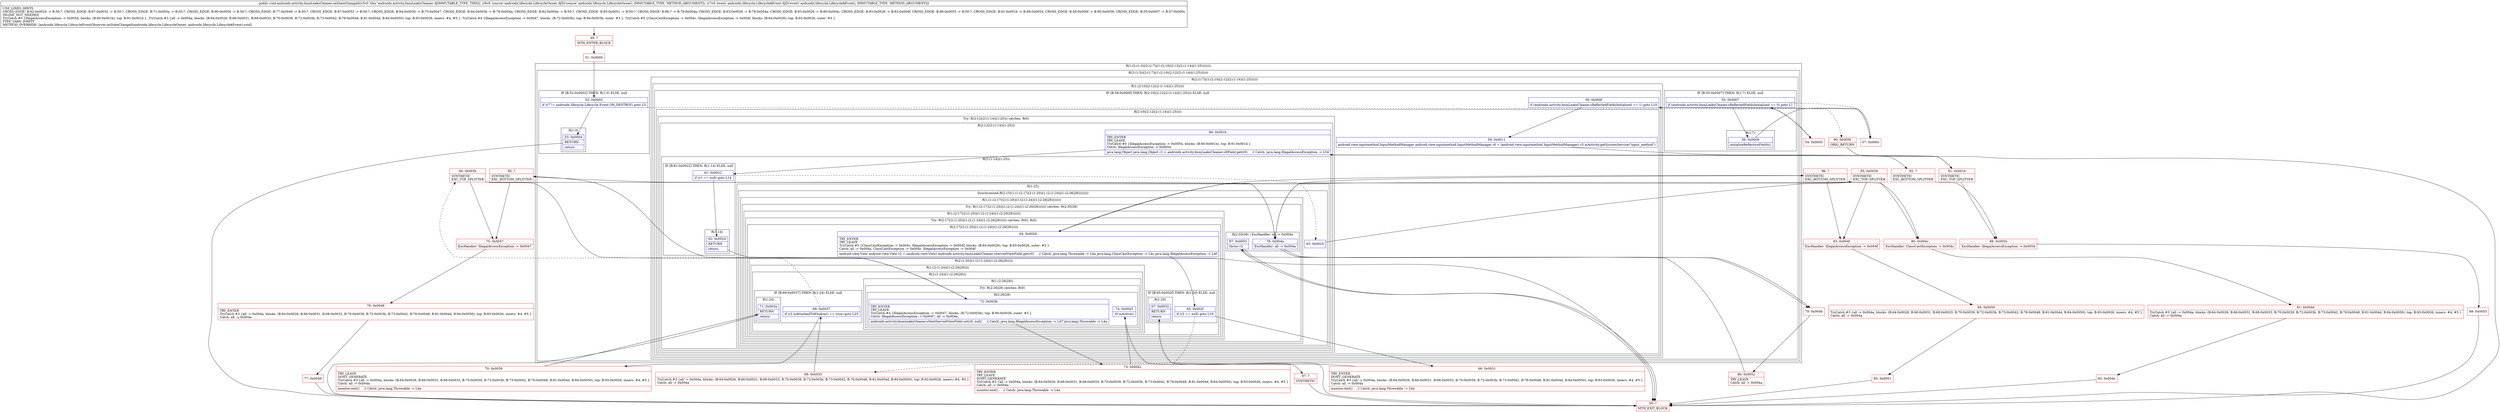 digraph "CFG forandroidx.activity.ImmLeaksCleaner.onStateChanged(Landroidx\/lifecycle\/LifecycleOwner;Landroidx\/lifecycle\/Lifecycle$Event;)V" {
subgraph cluster_Region_1587802303 {
label = "R(1:(2:(1:3)|(2:(1:7)|(1:(2:10|(2:12|(2:(1:14)|(1:25))))))))";
node [shape=record,color=blue];
subgraph cluster_Region_1188083142 {
label = "R(2:(1:3)|(2:(1:7)|(1:(2:10|(2:12|(2:(1:14)|(1:25)))))))";
node [shape=record,color=blue];
subgraph cluster_IfRegion_152054456 {
label = "IF [B:52:0x0002] THEN: R(1:3) ELSE: null";
node [shape=record,color=blue];
Node_52 [shape=record,label="{52\:\ 0x0002|if (r7 != androidx.lifecycle.Lifecycle.Event.ON_DESTROY) goto L3\l}"];
subgraph cluster_Region_1389405821 {
label = "R(1:3)";
node [shape=record,color=blue];
Node_53 [shape=record,label="{53\:\ 0x0004|RETURN\l|return\l}"];
}
}
subgraph cluster_Region_322409104 {
label = "R(2:(1:7)|(1:(2:10|(2:12|(2:(1:14)|(1:25))))))";
node [shape=record,color=blue];
subgraph cluster_IfRegion_1342860213 {
label = "IF [B:55:0x0007] THEN: R(1:7) ELSE: null";
node [shape=record,color=blue];
Node_55 [shape=record,label="{55\:\ 0x0007|if (androidx.activity.ImmLeaksCleaner.sReflectedFieldsInitialized == 0) goto L7\l}"];
subgraph cluster_Region_1489489638 {
label = "R(1:7)";
node [shape=record,color=blue];
Node_56 [shape=record,label="{56\:\ 0x0009|initializeReflectiveFields()\l}"];
}
}
subgraph cluster_Region_259225805 {
label = "R(1:(2:10|(2:12|(2:(1:14)|(1:25)))))";
node [shape=record,color=blue];
subgraph cluster_IfRegion_545249441 {
label = "IF [B:58:0x000f] THEN: R(2:10|(2:12|(2:(1:14)|(1:25)))) ELSE: null";
node [shape=record,color=blue];
Node_58 [shape=record,label="{58\:\ 0x000f|if (androidx.activity.ImmLeaksCleaner.sReflectedFieldsInitialized == 1) goto L10\l}"];
subgraph cluster_Region_402815690 {
label = "R(2:10|(2:12|(2:(1:14)|(1:25))))";
node [shape=record,color=blue];
Node_59 [shape=record,label="{59\:\ 0x0011|android.view.inputmethod.InputMethodManager android.view.inputmethod.InputMethodManager r0 = (android.view.inputmethod.InputMethodManager) r5.mActivity.getSystemService(\"input_method\")\l}"];
subgraph cluster_TryCatchRegion_590039256 {
label = "Try: R(2:12|(2:(1:14)|(1:25))) catches: R(0)";
node [shape=record,color=blue];
subgraph cluster_Region_1654643319 {
label = "R(2:12|(2:(1:14)|(1:25)))";
node [shape=record,color=blue];
Node_60 [shape=record,label="{60\:\ 0x001b|TRY_ENTER\lTRY_LEAVE\lTryCatch #0 \{IllegalAccessException \-\> 0x0054, blocks: (B:60:0x001b), top: B:91:0x001b \}\lCatch: IllegalAccessException \-\> 0x0054\l|java.lang.Object java.lang.Object r1 = androidx.activity.ImmLeaksCleaner.sHField.get(r0)     \/\/ Catch: java.lang.IllegalAccessException \-\> L54\l}"];
subgraph cluster_Region_1165820581 {
label = "R(2:(1:14)|(1:25))";
node [shape=record,color=blue];
subgraph cluster_IfRegion_89118617 {
label = "IF [B:61:0x0022] THEN: R(1:14) ELSE: null";
node [shape=record,color=blue];
Node_61 [shape=record,label="{61\:\ 0x0022|if (r1 == null) goto L14\l}"];
subgraph cluster_Region_1373421527 {
label = "R(1:14)";
node [shape=record,color=blue];
Node_62 [shape=record,label="{62\:\ 0x0024|RETURN\l|return\l}"];
}
}
subgraph cluster_Region_263770013 {
label = "R(1:25)";
node [shape=record,color=blue];
subgraph cluster_SynchronizedRegion_429910309 {
label = "Synchronized:R(2:15|(1:(1:(2:17|(2:(1:20)|(1:(2:(1:24)|(1:(2:26|28)))))))))";
node [shape=record,color=blue];
Node_63 [shape=record,label="{63\:\ 0x0025}"];
subgraph cluster_Region_1990994746 {
label = "R(1:(1:(2:17|(2:(1:20)|(1:(2:(1:24)|(1:(2:26|28))))))))";
node [shape=record,color=blue];
subgraph cluster_TryCatchRegion_1542023008 {
label = "Try: R(1:(2:17|(2:(1:20)|(1:(2:(1:24)|(1:(2:26|28))))))) catches: R(2:35|38)";
node [shape=record,color=blue];
subgraph cluster_Region_1879001549 {
label = "R(1:(2:17|(2:(1:20)|(1:(2:(1:24)|(1:(2:26|28)))))))";
node [shape=record,color=blue];
subgraph cluster_TryCatchRegion_653436808 {
label = "Try: R(2:17|(2:(1:20)|(1:(2:(1:24)|(1:(2:26|28)))))) catches: R(0), R(0)";
node [shape=record,color=blue];
subgraph cluster_Region_1589044934 {
label = "R(2:17|(2:(1:20)|(1:(2:(1:24)|(1:(2:26|28))))))";
node [shape=record,color=blue];
Node_64 [shape=record,label="{64\:\ 0x0026|TRY_ENTER\lTRY_LEAVE\lTryCatch #5 \{ClassCastException \-\> 0x004c, IllegalAccessException \-\> 0x004f, blocks: (B:64:0x0026), top: B:93:0x0026, outer: #3 \}\lCatch: all \-\> 0x004a, ClassCastException \-\> 0x004c, IllegalAccessException \-\> 0x004f\l|android.view.View android.view.View r2 = (android.view.View) androidx.activity.ImmLeaksCleaner.sServedViewField.get(r0)     \/\/ Catch: java.lang.Throwable \-\> L4a java.lang.ClassCastException \-\> L4c java.lang.IllegalAccessException \-\> L4f\l}"];
subgraph cluster_Region_823180695 {
label = "R(2:(1:20)|(1:(2:(1:24)|(1:(2:26|28)))))";
node [shape=record,color=blue];
subgraph cluster_IfRegion_1886829574 {
label = "IF [B:65:0x002f] THEN: R(1:20) ELSE: null";
node [shape=record,color=blue];
Node_65 [shape=record,label="{65\:\ 0x002f|if (r2 == null) goto L19\l}"];
subgraph cluster_Region_567418546 {
label = "R(1:20)";
node [shape=record,color=blue];
Node_67 [shape=record,label="{67\:\ 0x0032|RETURN\l|return\l}"];
}
}
subgraph cluster_Region_888576612 {
label = "R(1:(2:(1:24)|(1:(2:26|28))))";
node [shape=record,color=blue];
subgraph cluster_Region_118207893 {
label = "R(2:(1:24)|(1:(2:26|28)))";
node [shape=record,color=blue];
subgraph cluster_IfRegion_2141984579 {
label = "IF [B:69:0x0037] THEN: R(1:24) ELSE: null";
node [shape=record,color=blue];
Node_69 [shape=record,label="{69\:\ 0x0037|if (r2.isAttachedToWindow() == true) goto L23\l}"];
subgraph cluster_Region_868437222 {
label = "R(1:24)";
node [shape=record,color=blue];
Node_71 [shape=record,label="{71\:\ 0x003a|RETURN\l|return\l}"];
}
}
subgraph cluster_Region_47571874 {
label = "R(1:(2:26|28))";
node [shape=record,color=blue];
subgraph cluster_TryCatchRegion_40926246 {
label = "Try: R(2:26|28) catches: R(0)";
node [shape=record,color=blue];
subgraph cluster_Region_235940027 {
label = "R(2:26|28)";
node [shape=record,color=blue];
Node_72 [shape=record,label="{72\:\ 0x003b|TRY_ENTER\lTRY_LEAVE\lTryCatch #4 \{IllegalAccessException \-\> 0x0047, blocks: (B:72:0x003b), top: B:94:0x003b, outer: #3 \}\lCatch: IllegalAccessException \-\> 0x0047, all \-\> 0x004a\l|androidx.activity.ImmLeaksCleaner.sNextServedViewField.set(r0, null)     \/\/ Catch: java.lang.IllegalAccessException \-\> L47 java.lang.Throwable \-\> L4a\l}"];
Node_74 [shape=record,label="{74\:\ 0x0043|r0.isActive()\l}"];
}
subgraph cluster_Region_1485690592 {
label = "R(0) | ExcHandler: IllegalAccessException \-\> 0x0047\l";
node [shape=record,color=blue];
}
}
}
}
}
}
}
subgraph cluster_Region_1895830891 {
label = "R(0) | ExcHandler: ClassCastException \-\> 0x004c\l";
node [shape=record,color=blue];
}
subgraph cluster_Region_1550135322 {
label = "R(0) | ExcHandler: IllegalAccessException \-\> 0x004f\l";
node [shape=record,color=blue];
}
}
}
subgraph cluster_Region_1576396540 {
label = "R(2:35|38) | ExcHandler: all \-\> 0x004a\l";
node [shape=record,color=blue];
Node_78 [shape=record,label="{78\:\ 0x004a|ExcHandler: all \-\> 0x004a\l}"];
Node_87 [shape=record,label="{87\:\ 0x0053|throw r2\l}"];
}
}
}
}
}
}
}
subgraph cluster_Region_1803092340 {
label = "R(0) | ExcHandler: IllegalAccessException \-\> 0x0054\l";
node [shape=record,color=blue];
}
}
}
}
}
}
}
}
subgraph cluster_Region_1803092340 {
label = "R(0) | ExcHandler: IllegalAccessException \-\> 0x0054\l";
node [shape=record,color=blue];
}
subgraph cluster_Region_1550135322 {
label = "R(0) | ExcHandler: IllegalAccessException \-\> 0x004f\l";
node [shape=record,color=blue];
}
subgraph cluster_Region_1895830891 {
label = "R(0) | ExcHandler: ClassCastException \-\> 0x004c\l";
node [shape=record,color=blue];
}
subgraph cluster_Region_1576396540 {
label = "R(2:35|38) | ExcHandler: all \-\> 0x004a\l";
node [shape=record,color=blue];
Node_78 [shape=record,label="{78\:\ 0x004a|ExcHandler: all \-\> 0x004a\l}"];
Node_87 [shape=record,label="{87\:\ 0x0053|throw r2\l}"];
}
subgraph cluster_Region_1485690592 {
label = "R(0) | ExcHandler: IllegalAccessException \-\> 0x0047\l";
node [shape=record,color=blue];
}
Node_49 [shape=record,color=red,label="{49\:\ ?|MTH_ENTER_BLOCK\l}"];
Node_51 [shape=record,color=red,label="{51\:\ 0x0000}"];
Node_50 [shape=record,color=red,label="{50\:\ ?|MTH_EXIT_BLOCK\l}"];
Node_54 [shape=record,color=red,label="{54\:\ 0x0005}"];
Node_57 [shape=record,color=red,label="{57\:\ 0x000c}"];
Node_91 [shape=record,color=red,label="{91\:\ 0x001b|SYNTHETIC\lEXC_TOP_SPLITTER\l}"];
Node_93 [shape=record,color=red,label="{93\:\ 0x0026|SYNTHETIC\lEXC_TOP_SPLITTER\l}"];
Node_66 [shape=record,color=red,label="{66\:\ 0x0031|TRY_ENTER\lDONT_GENERATE\lTryCatch #3 \{all \-\> 0x004a, blocks: (B:64:0x0026, B:66:0x0031, B:68:0x0033, B:70:0x0039, B:72:0x003b, B:73:0x0042, B:76:0x0048, B:81:0x004d, B:84:0x0050), top: B:93:0x0026, inners: #4, #5 \}\lCatch: all \-\> 0x004a\l|monitor\-exit()     \/\/ Catch: java.lang.Throwable \-\> L4a\l}"];
Node_68 [shape=record,color=red,label="{68\:\ 0x0033|TryCatch #3 \{all \-\> 0x004a, blocks: (B:64:0x0026, B:66:0x0031, B:68:0x0033, B:70:0x0039, B:72:0x003b, B:73:0x0042, B:76:0x0048, B:81:0x004d, B:84:0x0050), top: B:93:0x0026, inners: #4, #5 \}\lCatch: all \-\> 0x004a\l}"];
Node_70 [shape=record,color=red,label="{70\:\ 0x0039|TRY_LEAVE\lDONT_GENERATE\lTryCatch #3 \{all \-\> 0x004a, blocks: (B:64:0x0026, B:66:0x0031, B:68:0x0033, B:70:0x0039, B:72:0x003b, B:73:0x0042, B:76:0x0048, B:81:0x004d, B:84:0x0050), top: B:93:0x0026, inners: #4, #5 \}\lCatch: all \-\> 0x004a\l|monitor\-exit()     \/\/ Catch: java.lang.Throwable \-\> L4a\l}"];
Node_94 [shape=record,color=red,label="{94\:\ 0x003b|SYNTHETIC\lEXC_TOP_SPLITTER\l}"];
Node_73 [shape=record,color=red,label="{73\:\ 0x0042|TRY_ENTER\lTRY_LEAVE\lDONT_GENERATE\lTryCatch #3 \{all \-\> 0x004a, blocks: (B:64:0x0026, B:66:0x0031, B:68:0x0033, B:70:0x0039, B:72:0x003b, B:73:0x0042, B:76:0x0048, B:81:0x004d, B:84:0x0050), top: B:93:0x0026, inners: #4, #5 \}\lCatch: all \-\> 0x004a\l|monitor\-exit()     \/\/ Catch: java.lang.Throwable \-\> L4a\l}"];
Node_97 [shape=record,color=red,label="{97\:\ ?|SYNTHETIC\l}"];
Node_95 [shape=record,color=red,label="{95\:\ ?|SYNTHETIC\lEXC_BOTTOM_SPLITTER\l}"];
Node_75 [shape=record,color=red,label="{75\:\ 0x0047|ExcHandler: IllegalAccessException \-\> 0x0047\l}"];
Node_76 [shape=record,color=red,label="{76\:\ 0x0048|TRY_ENTER\lTryCatch #3 \{all \-\> 0x004a, blocks: (B:64:0x0026, B:66:0x0031, B:68:0x0033, B:70:0x0039, B:72:0x003b, B:73:0x0042, B:76:0x0048, B:81:0x004d, B:84:0x0050), top: B:93:0x0026, inners: #4, #5 \}\lCatch: all \-\> 0x004a\l}"];
Node_77 [shape=record,color=red,label="{77\:\ 0x0049}"];
Node_96 [shape=record,color=red,label="{96\:\ ?|SYNTHETIC\lEXC_BOTTOM_SPLITTER\l}"];
Node_79 [shape=record,color=red,label="{79\:\ 0x004b}"];
Node_86 [shape=record,color=red,label="{86\:\ 0x0052|TRY_LEAVE\lCatch: all \-\> 0x004a\l}"];
Node_80 [shape=record,color=red,label="{80\:\ 0x004c|ExcHandler: ClassCastException \-\> 0x004c\l}"];
Node_81 [shape=record,color=red,label="{81\:\ 0x004d|TryCatch #3 \{all \-\> 0x004a, blocks: (B:64:0x0026, B:66:0x0031, B:68:0x0033, B:70:0x0039, B:72:0x003b, B:73:0x0042, B:76:0x0048, B:81:0x004d, B:84:0x0050), top: B:93:0x0026, inners: #4, #5 \}\lCatch: all \-\> 0x004a\l}"];
Node_82 [shape=record,color=red,label="{82\:\ 0x004e}"];
Node_83 [shape=record,color=red,label="{83\:\ 0x004f|ExcHandler: IllegalAccessException \-\> 0x004f\l}"];
Node_84 [shape=record,color=red,label="{84\:\ 0x0050|TryCatch #3 \{all \-\> 0x004a, blocks: (B:64:0x0026, B:66:0x0031, B:68:0x0033, B:70:0x0039, B:72:0x003b, B:73:0x0042, B:76:0x0048, B:81:0x004d, B:84:0x0050), top: B:93:0x0026, inners: #4, #5 \}\lCatch: all \-\> 0x004a\l}"];
Node_85 [shape=record,color=red,label="{85\:\ 0x0051}"];
Node_92 [shape=record,color=red,label="{92\:\ ?|SYNTHETIC\lEXC_BOTTOM_SPLITTER\l}"];
Node_88 [shape=record,color=red,label="{88\:\ 0x0054|ExcHandler: IllegalAccessException \-\> 0x0054\l}"];
Node_89 [shape=record,color=red,label="{89\:\ 0x0055}"];
Node_90 [shape=record,color=red,label="{90\:\ 0x0056|ORIG_RETURN\l}"];
MethodNode[shape=record,label="{public void androidx.activity.ImmLeaksCleaner.onStateChanged((r5v0 'this' androidx.activity.ImmLeaksCleaner A[IMMUTABLE_TYPE, THIS]), (r6v0 'source' androidx.lifecycle.LifecycleOwner A[D('source' androidx.lifecycle.LifecycleOwner), IMMUTABLE_TYPE, METHOD_ARGUMENT]), (r7v0 'event' androidx.lifecycle.Lifecycle$Event A[D('event' androidx.lifecycle.Lifecycle$Event), IMMUTABLE_TYPE, METHOD_ARGUMENT]))  | USE_LINES_HINTS\lCROSS_EDGE: B:62:0x0024 \-\> B:50:?, CROSS_EDGE: B:67:0x0032 \-\> B:50:?, CROSS_EDGE: B:71:0x003a \-\> B:50:?, CROSS_EDGE: B:90:0x0056 \-\> B:50:?, CROSS_EDGE: B:77:0x0049 \-\> B:50:?, CROSS_EDGE: B:87:0x0053 \-\> B:50:?, CROSS_EDGE: B:94:0x003b \-\> B:75:0x0047, CROSS_EDGE: B:94:0x003b \-\> B:78:0x004a, CROSS_EDGE: B:82:0x004e \-\> B:50:?, CROSS_EDGE: B:85:0x0051 \-\> B:50:?, CROSS_EDGE: B:96:? \-\> B:78:0x004a, CROSS_EDGE: B:93:0x0026 \-\> B:78:0x004a, CROSS_EDGE: B:93:0x0026 \-\> B:80:0x004c, CROSS_EDGE: B:93:0x0026 \-\> B:83:0x004f, CROSS_EDGE: B:89:0x0055 \-\> B:50:?, CROSS_EDGE: B:91:0x001b \-\> B:88:0x0054, CROSS_EDGE: B:58:0x000f \-\> B:90:0x0056, CROSS_EDGE: B:55:0x0007 \-\> B:57:0x000c\lINLINE_NOT_NEEDED\lTryCatch #0 \{IllegalAccessException \-\> 0x0054, blocks: (B:60:0x001b), top: B:91:0x001b \}, TryCatch #3 \{all \-\> 0x004a, blocks: (B:64:0x0026, B:66:0x0031, B:68:0x0033, B:70:0x0039, B:72:0x003b, B:73:0x0042, B:76:0x0048, B:81:0x004d, B:84:0x0050), top: B:93:0x0026, inners: #4, #5 \}, TryCatch #4 \{IllegalAccessException \-\> 0x0047, blocks: (B:72:0x003b), top: B:94:0x003b, outer: #3 \}, TryCatch #5 \{ClassCastException \-\> 0x004c, IllegalAccessException \-\> 0x004f, blocks: (B:64:0x0026), top: B:93:0x0026, outer: #3 \}\lTYPE_VARS: EMPTY\lMETHOD_OVERRIDE: [androidx.lifecycle.LifecycleEventObserver.onStateChanged(androidx.lifecycle.LifecycleOwner, androidx.lifecycle.Lifecycle$Event):void]\l}"];
MethodNode -> Node_49;Node_52 -> Node_53;
Node_52 -> Node_54[style=dashed];
Node_53 -> Node_50;
Node_55 -> Node_56;
Node_55 -> Node_57[style=dashed];
Node_56 -> Node_57;
Node_58 -> Node_59;
Node_58 -> Node_90[style=dashed];
Node_59 -> Node_91;
Node_60 -> Node_61;
Node_60 -> Node_92;
Node_61 -> Node_62;
Node_61 -> Node_63[style=dashed];
Node_62 -> Node_50;
Node_63 -> Node_93;
Node_64 -> Node_65;
Node_64 -> Node_96;
Node_65 -> Node_66;
Node_65 -> Node_68[style=dashed];
Node_67 -> Node_50;
Node_69 -> Node_70;
Node_69 -> Node_94[style=dashed];
Node_71 -> Node_50;
Node_72 -> Node_73;
Node_72 -> Node_95;
Node_74 -> Node_97;
Node_78 -> Node_79;
Node_87 -> Node_50;
Node_78 -> Node_79;
Node_87 -> Node_50;
Node_49 -> Node_51;
Node_51 -> Node_52;
Node_54 -> Node_55;
Node_57 -> Node_58;
Node_91 -> Node_60;
Node_91 -> Node_88;
Node_93 -> Node_64;
Node_93 -> Node_78;
Node_93 -> Node_80;
Node_93 -> Node_83;
Node_66 -> Node_67;
Node_68 -> Node_69;
Node_70 -> Node_71;
Node_94 -> Node_72;
Node_94 -> Node_75;
Node_94 -> Node_78;
Node_73 -> Node_74;
Node_97 -> Node_50;
Node_95 -> Node_75;
Node_95 -> Node_78;
Node_75 -> Node_76;
Node_76 -> Node_77;
Node_77 -> Node_50;
Node_96 -> Node_80;
Node_96 -> Node_83;
Node_96 -> Node_78;
Node_79 -> Node_86;
Node_86 -> Node_87;
Node_80 -> Node_81;
Node_81 -> Node_82;
Node_82 -> Node_50;
Node_83 -> Node_84;
Node_84 -> Node_85;
Node_85 -> Node_50;
Node_92 -> Node_88;
Node_88 -> Node_89;
Node_89 -> Node_50;
Node_90 -> Node_50;
}

